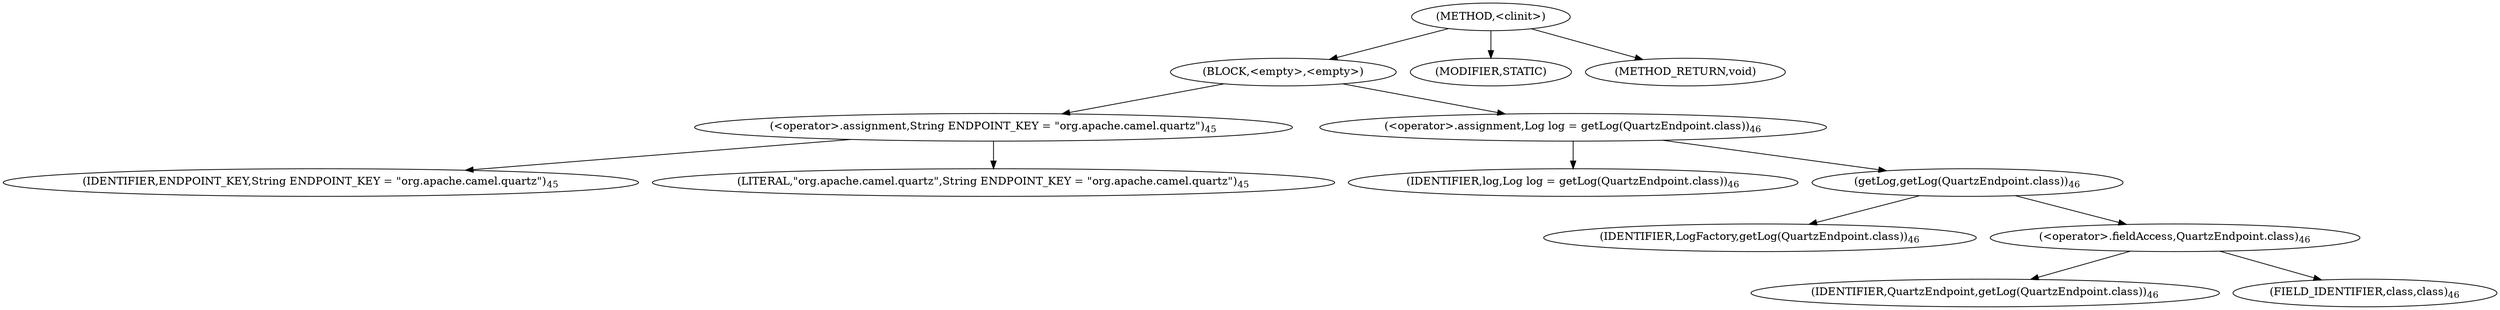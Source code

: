 digraph "&lt;clinit&gt;" {  
"561" [label = <(METHOD,&lt;clinit&gt;)> ]
"562" [label = <(BLOCK,&lt;empty&gt;,&lt;empty&gt;)> ]
"563" [label = <(&lt;operator&gt;.assignment,String ENDPOINT_KEY = &quot;org.apache.camel.quartz&quot;)<SUB>45</SUB>> ]
"564" [label = <(IDENTIFIER,ENDPOINT_KEY,String ENDPOINT_KEY = &quot;org.apache.camel.quartz&quot;)<SUB>45</SUB>> ]
"565" [label = <(LITERAL,&quot;org.apache.camel.quartz&quot;,String ENDPOINT_KEY = &quot;org.apache.camel.quartz&quot;)<SUB>45</SUB>> ]
"566" [label = <(&lt;operator&gt;.assignment,Log log = getLog(QuartzEndpoint.class))<SUB>46</SUB>> ]
"567" [label = <(IDENTIFIER,log,Log log = getLog(QuartzEndpoint.class))<SUB>46</SUB>> ]
"568" [label = <(getLog,getLog(QuartzEndpoint.class))<SUB>46</SUB>> ]
"569" [label = <(IDENTIFIER,LogFactory,getLog(QuartzEndpoint.class))<SUB>46</SUB>> ]
"570" [label = <(&lt;operator&gt;.fieldAccess,QuartzEndpoint.class)<SUB>46</SUB>> ]
"571" [label = <(IDENTIFIER,QuartzEndpoint,getLog(QuartzEndpoint.class))<SUB>46</SUB>> ]
"572" [label = <(FIELD_IDENTIFIER,class,class)<SUB>46</SUB>> ]
"573" [label = <(MODIFIER,STATIC)> ]
"574" [label = <(METHOD_RETURN,void)> ]
  "561" -> "562" 
  "561" -> "573" 
  "561" -> "574" 
  "562" -> "563" 
  "562" -> "566" 
  "563" -> "564" 
  "563" -> "565" 
  "566" -> "567" 
  "566" -> "568" 
  "568" -> "569" 
  "568" -> "570" 
  "570" -> "571" 
  "570" -> "572" 
}
